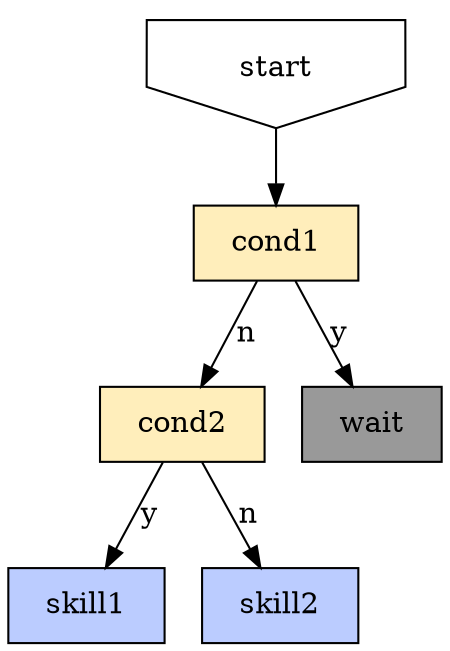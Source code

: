 digraph {
	fixedsize=true;
	concentrate=true;
	node [shape=rect margin="0.25,0.125"];
	start [shape=invhouse];

	node [style=filled fillcolor="#FFEEBB"]; # cond
	cond1 [tooltip="reserved?type=skill&op=bigger&value=0"]; # don't act twice(or more)
	cond2 [tooltip="check?type=nextcrit"]; # if next attack is crit

	node [fillcolor="#BBCCFF"];
	skill1 [tooltip="skill?slot=1&target=heavy"]; # use active 1 to heavy first
	skill2 [tooltip="skill?slot=2&target=self"]; # use active 2 to self

	node [fillcolor="#7788aa"];
	wait [tooltip="wait" fillcolor="#999999"]; # wait

	start -> cond1;
	cond1 -> wait [label="y"];
	cond1 -> cond2 [label="n"];

	cond2 -> skill1 [label="y"];
	cond2 -> skill2 [label="n"];
}